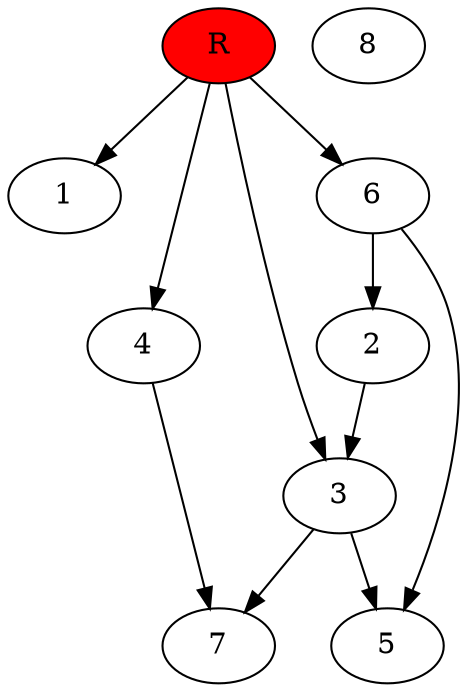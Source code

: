 digraph prb61925 {
	1
	2
	3
	4
	5
	6
	7
	8
	R [fillcolor="#ff0000" style=filled]
	2 -> 3
	3 -> 5
	3 -> 7
	4 -> 7
	6 -> 2
	6 -> 5
	R -> 1
	R -> 3
	R -> 4
	R -> 6
}
